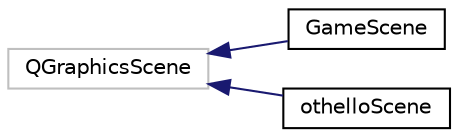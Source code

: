 digraph "Graphical Class Hierarchy"
{
  edge [fontname="Helvetica",fontsize="10",labelfontname="Helvetica",labelfontsize="10"];
  node [fontname="Helvetica",fontsize="10",shape=record];
  rankdir="LR";
  Node23 [label="QGraphicsScene",height=0.2,width=0.4,color="grey75", fillcolor="white", style="filled"];
  Node23 -> Node0 [dir="back",color="midnightblue",fontsize="10",style="solid",fontname="Helvetica"];
  Node0 [label="GameScene",height=0.2,width=0.4,color="black", fillcolor="white", style="filled",URL="$classGameScene.html"];
  Node23 -> Node25 [dir="back",color="midnightblue",fontsize="10",style="solid",fontname="Helvetica"];
  Node25 [label="othelloScene",height=0.2,width=0.4,color="black", fillcolor="white", style="filled",URL="$classothelloScene.html"];
}
